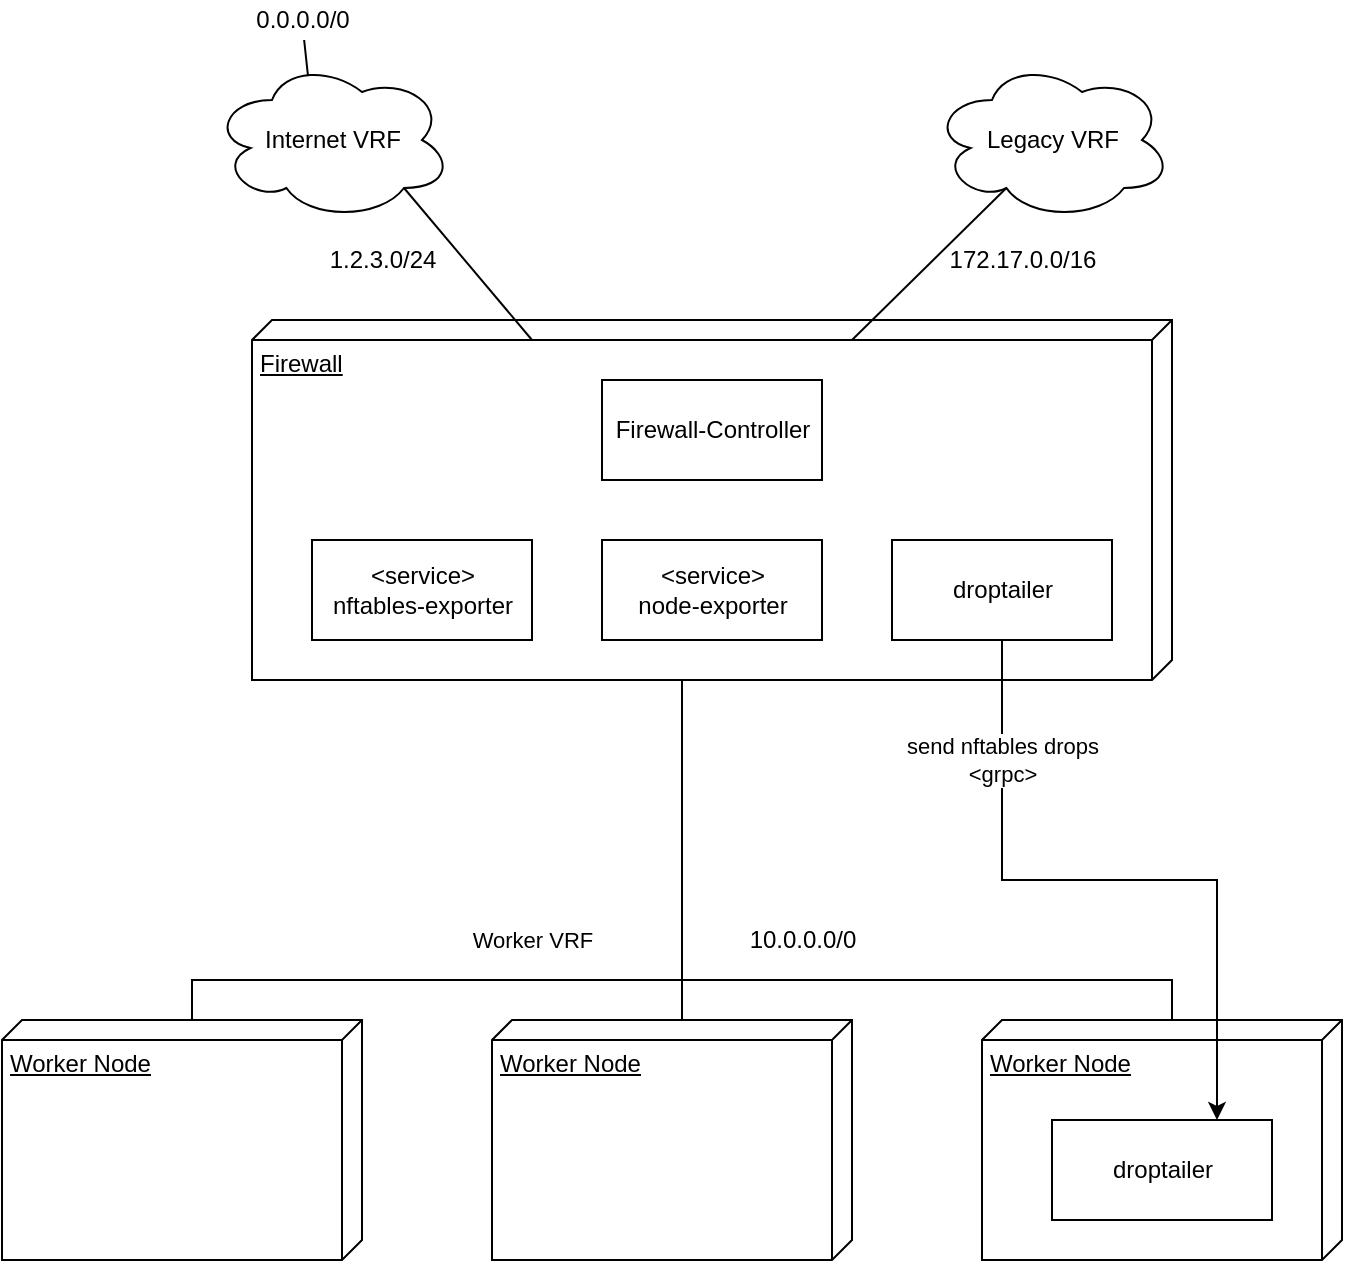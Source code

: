 <mxfile version="13.1.3">
    <diagram id="6hGFLwfOUW9BJ-s0fimq" name="Page-1">
        <mxGraphModel dx="1174" dy="623" grid="1" gridSize="10" guides="1" tooltips="1" connect="1" arrows="1" fold="1" page="1" pageScale="1" pageWidth="827" pageHeight="1169" math="0" shadow="0">
            <root>
                <mxCell id="0"/>
                <mxCell id="1" parent="0"/>
                <mxCell id="26" value="Worker Node" style="verticalAlign=top;align=left;spacingTop=8;spacingLeft=2;spacingRight=12;shape=cube;size=10;direction=south;fontStyle=4;html=1;" vertex="1" parent="1">
                    <mxGeometry x="85" y="760" width="180" height="120" as="geometry"/>
                </mxCell>
                <mxCell id="22" value="Firewall" style="verticalAlign=top;align=left;spacingTop=8;spacingLeft=2;spacingRight=12;shape=cube;size=10;direction=south;fontStyle=4;html=1;" vertex="1" parent="1">
                    <mxGeometry x="210" y="410" width="460" height="180" as="geometry"/>
                </mxCell>
                <mxCell id="6" style="edgeStyle=orthogonalEdgeStyle;rounded=0;orthogonalLoop=1;jettySize=auto;html=1;exitX=0;exitY=0;exitDx=180;exitDy=185;endArrow=none;endFill=0;exitPerimeter=0;entryX=0;entryY=0;entryDx=0;entryDy=85;entryPerimeter=0;" parent="1" source="22" target="26" edge="1">
                    <mxGeometry relative="1" as="geometry">
                        <mxPoint x="255" y="770" as="targetPoint"/>
                        <Array as="points">
                            <mxPoint x="425" y="590"/>
                            <mxPoint x="425" y="740"/>
                            <mxPoint x="180" y="740"/>
                        </Array>
                    </mxGeometry>
                </mxCell>
                <mxCell id="9" value="Worker VRF" style="edgeLabel;html=1;align=center;verticalAlign=middle;resizable=0;points=[];" parent="6" vertex="1" connectable="0">
                    <mxGeometry x="0.319" relative="1" as="geometry">
                        <mxPoint x="28.1" y="-20.03" as="offset"/>
                    </mxGeometry>
                </mxCell>
                <mxCell id="13" style="edgeStyle=none;rounded=0;orthogonalLoop=1;jettySize=auto;html=1;entryX=0.31;entryY=0.8;entryDx=0;entryDy=0;entryPerimeter=0;endArrow=none;endFill=0;" parent="1" target="11" edge="1">
                    <mxGeometry relative="1" as="geometry">
                        <mxPoint x="510" y="420" as="sourcePoint"/>
                    </mxGeometry>
                </mxCell>
                <mxCell id="2" value="Firewall-Controller" style="html=1;" parent="1" vertex="1">
                    <mxGeometry x="385" y="440" width="110" height="50" as="geometry"/>
                </mxCell>
                <mxCell id="8" style="edgeStyle=orthogonalEdgeStyle;rounded=0;orthogonalLoop=1;jettySize=auto;html=1;exitX=0;exitY=0;exitDx=0;exitDy=85;endArrow=none;endFill=0;exitPerimeter=0;" parent="1" source="29" edge="1">
                    <mxGeometry relative="1" as="geometry">
                        <mxPoint x="425.0" y="785" as="sourcePoint"/>
                        <mxPoint x="425" y="590" as="targetPoint"/>
                    </mxGeometry>
                </mxCell>
                <mxCell id="7" style="edgeStyle=orthogonalEdgeStyle;rounded=0;orthogonalLoop=1;jettySize=auto;html=1;exitX=0;exitY=0;exitDx=0;exitDy=85;endArrow=none;endFill=0;exitPerimeter=0;" parent="1" source="30" edge="1">
                    <mxGeometry relative="1" as="geometry">
                        <mxPoint x="425" y="590" as="targetPoint"/>
                        <mxPoint x="595.0" y="785" as="sourcePoint"/>
                        <Array as="points">
                            <mxPoint x="670" y="740"/>
                            <mxPoint x="425" y="740"/>
                        </Array>
                    </mxGeometry>
                </mxCell>
                <mxCell id="12" style="edgeStyle=none;rounded=0;orthogonalLoop=1;jettySize=auto;html=1;exitX=0.8;exitY=0.8;exitDx=0;exitDy=0;exitPerimeter=0;endArrow=none;endFill=0;" parent="1" source="10" edge="1">
                    <mxGeometry relative="1" as="geometry">
                        <mxPoint x="350" y="420" as="targetPoint"/>
                    </mxGeometry>
                </mxCell>
                <mxCell id="10" value="" style="ellipse;shape=cloud;whiteSpace=wrap;html=1;" parent="1" vertex="1">
                    <mxGeometry x="190" y="280" width="120" height="80" as="geometry"/>
                </mxCell>
                <mxCell id="11" value="" style="ellipse;shape=cloud;whiteSpace=wrap;html=1;" parent="1" vertex="1">
                    <mxGeometry x="550" y="280" width="120" height="80" as="geometry"/>
                </mxCell>
                <mxCell id="14" value="Internet VRF" style="text;html=1;align=center;verticalAlign=middle;resizable=0;points=[];autosize=1;" parent="1" vertex="1">
                    <mxGeometry x="210" y="310" width="80" height="20" as="geometry"/>
                </mxCell>
                <mxCell id="16" value="Legacy VRF" style="text;html=1;align=center;verticalAlign=middle;resizable=0;points=[];autosize=1;" parent="1" vertex="1">
                    <mxGeometry x="570" y="310" width="80" height="20" as="geometry"/>
                </mxCell>
                <mxCell id="17" value="1.2.3.0/24" style="text;html=1;align=center;verticalAlign=middle;resizable=0;points=[];autosize=1;" parent="1" vertex="1">
                    <mxGeometry x="240" y="370" width="70" height="20" as="geometry"/>
                </mxCell>
                <mxCell id="18" value="172.17.0.0/16" style="text;html=1;align=center;verticalAlign=middle;resizable=0;points=[];autosize=1;" parent="1" vertex="1">
                    <mxGeometry x="550" y="370" width="90" height="20" as="geometry"/>
                </mxCell>
                <mxCell id="19" value="10.0.0.0/0" style="text;html=1;align=center;verticalAlign=middle;resizable=0;points=[];autosize=1;" parent="1" vertex="1">
                    <mxGeometry x="450" y="710" width="70" height="20" as="geometry"/>
                </mxCell>
                <mxCell id="21" style="edgeStyle=none;rounded=0;orthogonalLoop=1;jettySize=auto;html=1;entryX=0.4;entryY=0.1;entryDx=0;entryDy=0;entryPerimeter=0;endArrow=none;endFill=0;" parent="1" source="20" target="10" edge="1">
                    <mxGeometry relative="1" as="geometry"/>
                </mxCell>
                <mxCell id="20" value="0.0.0.0/0" style="text;html=1;align=center;verticalAlign=middle;resizable=0;points=[];autosize=1;" parent="1" vertex="1">
                    <mxGeometry x="205" y="250" width="60" height="20" as="geometry"/>
                </mxCell>
                <mxCell id="23" value="&amp;lt;service&amp;gt;&lt;br&gt;nftables-exporter" style="html=1;" vertex="1" parent="1">
                    <mxGeometry x="240" y="520" width="110" height="50" as="geometry"/>
                </mxCell>
                <mxCell id="24" value="&amp;lt;service&amp;gt;&lt;br&gt;node-exporter" style="html=1;" vertex="1" parent="1">
                    <mxGeometry x="385" y="520" width="110" height="50" as="geometry"/>
                </mxCell>
                <mxCell id="25" value="droptailer" style="html=1;" vertex="1" parent="1">
                    <mxGeometry x="530" y="520" width="110" height="50" as="geometry"/>
                </mxCell>
                <mxCell id="29" value="Worker Node" style="verticalAlign=top;align=left;spacingTop=8;spacingLeft=2;spacingRight=12;shape=cube;size=10;direction=south;fontStyle=4;html=1;" vertex="1" parent="1">
                    <mxGeometry x="330" y="760" width="180" height="120" as="geometry"/>
                </mxCell>
                <mxCell id="30" value="Worker Node" style="verticalAlign=top;align=left;spacingTop=8;spacingLeft=2;spacingRight=12;shape=cube;size=10;direction=south;fontStyle=4;html=1;" vertex="1" parent="1">
                    <mxGeometry x="575" y="760" width="180" height="120" as="geometry"/>
                </mxCell>
                <mxCell id="31" value="droptailer" style="html=1;" vertex="1" parent="1">
                    <mxGeometry x="610" y="810" width="110" height="50" as="geometry"/>
                </mxCell>
                <mxCell id="32" style="edgeStyle=orthogonalEdgeStyle;rounded=0;orthogonalLoop=1;jettySize=auto;html=1;entryX=0.75;entryY=0;entryDx=0;entryDy=0;" edge="1" parent="1" source="25" target="31">
                    <mxGeometry relative="1" as="geometry"/>
                </mxCell>
                <mxCell id="34" value="send nftables drops&lt;br&gt;&amp;lt;grpc&amp;gt;" style="edgeLabel;html=1;align=center;verticalAlign=middle;resizable=0;points=[];" vertex="1" connectable="0" parent="32">
                    <mxGeometry x="-0.309" y="37" relative="1" as="geometry">
                        <mxPoint x="0.07" y="-23.03" as="offset"/>
                    </mxGeometry>
                </mxCell>
            </root>
        </mxGraphModel>
    </diagram>
</mxfile>